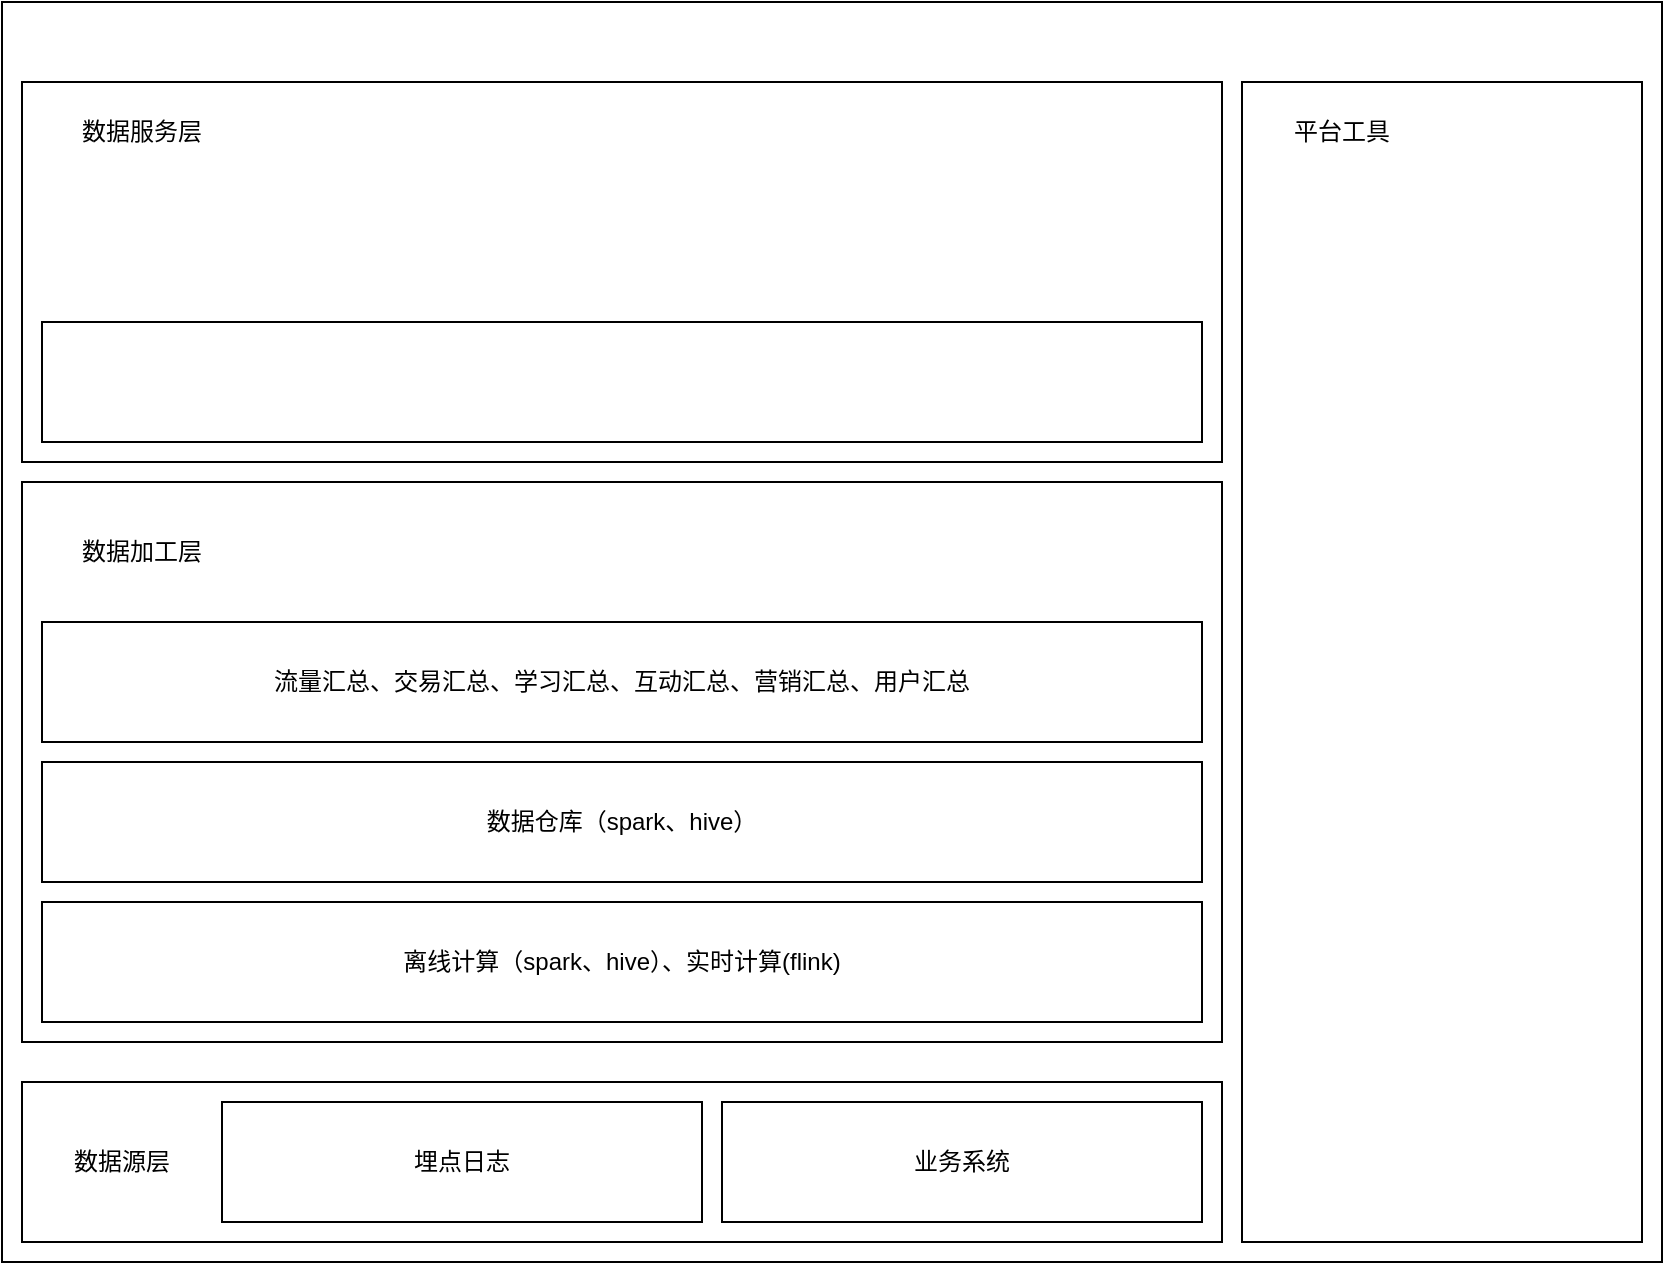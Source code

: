 <mxfile version="21.3.7" type="github">
  <diagram name="第 1 页" id="E_SaY4nuJPPijSIZm-4i">
    <mxGraphModel dx="1434" dy="796" grid="1" gridSize="10" guides="1" tooltips="1" connect="1" arrows="1" fold="1" page="1" pageScale="1" pageWidth="827" pageHeight="1169" math="0" shadow="0">
      <root>
        <mxCell id="0" />
        <mxCell id="1" parent="0" />
        <mxCell id="9yNLFaegfRONK6_nUUnn-1" value="" style="rounded=0;whiteSpace=wrap;html=1;" vertex="1" parent="1">
          <mxGeometry x="110" y="110" width="830" height="630" as="geometry" />
        </mxCell>
        <mxCell id="9yNLFaegfRONK6_nUUnn-2" value="" style="rounded=0;whiteSpace=wrap;html=1;" vertex="1" parent="1">
          <mxGeometry x="120" y="350" width="600" height="280" as="geometry" />
        </mxCell>
        <mxCell id="9yNLFaegfRONK6_nUUnn-6" value="数据加工层" style="text;html=1;strokeColor=none;fillColor=none;align=center;verticalAlign=middle;whiteSpace=wrap;rounded=0;" vertex="1" parent="1">
          <mxGeometry x="140" y="370" width="80" height="30" as="geometry" />
        </mxCell>
        <mxCell id="9yNLFaegfRONK6_nUUnn-7" value="离线计算（spark、hive）、实时计算(flink)" style="rounded=0;whiteSpace=wrap;html=1;" vertex="1" parent="1">
          <mxGeometry x="130" y="560" width="580" height="60" as="geometry" />
        </mxCell>
        <mxCell id="9yNLFaegfRONK6_nUUnn-8" value="数据仓库（spark、hive）" style="rounded=0;whiteSpace=wrap;html=1;" vertex="1" parent="1">
          <mxGeometry x="130" y="490" width="580" height="60" as="geometry" />
        </mxCell>
        <mxCell id="9yNLFaegfRONK6_nUUnn-9" value="流量汇总、交易汇总、学习汇总、互动汇总、营销汇总、用户汇总" style="rounded=0;whiteSpace=wrap;html=1;" vertex="1" parent="1">
          <mxGeometry x="130" y="420" width="580" height="60" as="geometry" />
        </mxCell>
        <mxCell id="9yNLFaegfRONK6_nUUnn-10" value="" style="rounded=0;whiteSpace=wrap;html=1;" vertex="1" parent="1">
          <mxGeometry x="120" y="650" width="600" height="80" as="geometry" />
        </mxCell>
        <mxCell id="9yNLFaegfRONK6_nUUnn-11" value="数据源层" style="text;html=1;strokeColor=none;fillColor=none;align=center;verticalAlign=middle;whiteSpace=wrap;rounded=0;" vertex="1" parent="1">
          <mxGeometry x="140" y="675" width="60" height="30" as="geometry" />
        </mxCell>
        <mxCell id="9yNLFaegfRONK6_nUUnn-12" value="埋点日志" style="rounded=0;whiteSpace=wrap;html=1;" vertex="1" parent="1">
          <mxGeometry x="220" y="660" width="240" height="60" as="geometry" />
        </mxCell>
        <mxCell id="9yNLFaegfRONK6_nUUnn-13" value="业务系统" style="rounded=0;whiteSpace=wrap;html=1;" vertex="1" parent="1">
          <mxGeometry x="470" y="660" width="240" height="60" as="geometry" />
        </mxCell>
        <mxCell id="9yNLFaegfRONK6_nUUnn-14" value="" style="rounded=0;whiteSpace=wrap;html=1;" vertex="1" parent="1">
          <mxGeometry x="120" y="150" width="600" height="190" as="geometry" />
        </mxCell>
        <mxCell id="9yNLFaegfRONK6_nUUnn-16" value="数据服务层" style="text;html=1;strokeColor=none;fillColor=none;align=center;verticalAlign=middle;whiteSpace=wrap;rounded=0;" vertex="1" parent="1">
          <mxGeometry x="140" y="160" width="80" height="30" as="geometry" />
        </mxCell>
        <mxCell id="9yNLFaegfRONK6_nUUnn-17" value="" style="rounded=0;whiteSpace=wrap;html=1;" vertex="1" parent="1">
          <mxGeometry x="130" y="270" width="580" height="60" as="geometry" />
        </mxCell>
        <mxCell id="9yNLFaegfRONK6_nUUnn-20" value="" style="rounded=0;whiteSpace=wrap;html=1;" vertex="1" parent="1">
          <mxGeometry x="730" y="150" width="200" height="580" as="geometry" />
        </mxCell>
        <mxCell id="9yNLFaegfRONK6_nUUnn-21" value="平台工具" style="text;html=1;strokeColor=none;fillColor=none;align=center;verticalAlign=middle;whiteSpace=wrap;rounded=0;" vertex="1" parent="1">
          <mxGeometry x="740" y="160" width="80" height="30" as="geometry" />
        </mxCell>
      </root>
    </mxGraphModel>
  </diagram>
</mxfile>
